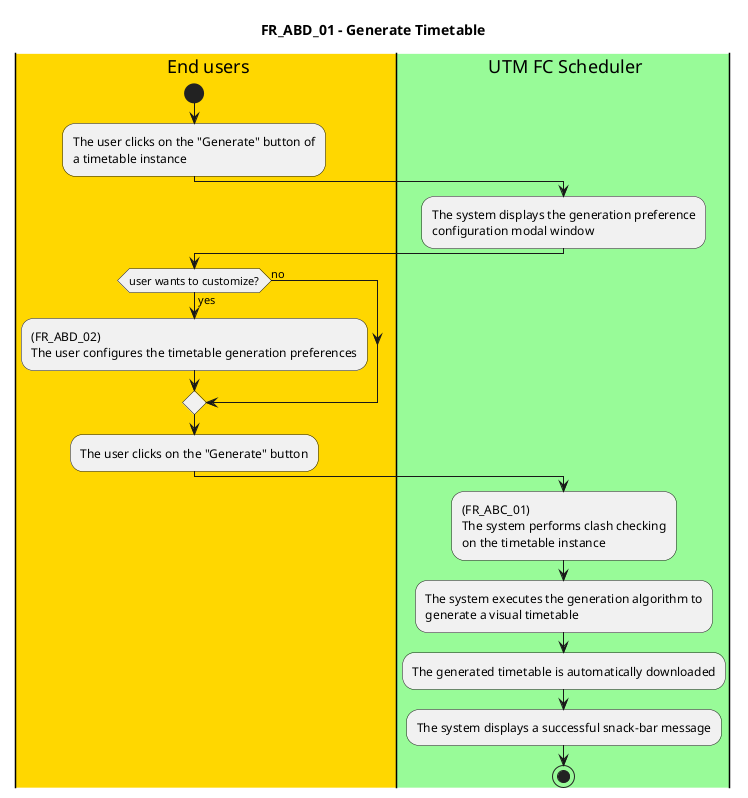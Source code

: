 @startuml FR_ABD_01
title FR_ABD_01 - Generate Timetable


|#gold|eu| End users
|#palegreen|sys| UTM FC Scheduler

|eu|
start

:The user clicks on the "Generate" button of
a timetable instance;

|sys|
:The system displays the generation preference
configuration modal window;

|eu|
if (user wants to customize?) then (yes)
    :(FR_ABD_02)
    The user configures the timetable generation preferences;
else (no)
endif

:The user clicks on the "Generate" button;

|sys|
:(FR_ABC_01)
The system performs clash checking
on the timetable instance;

:The system executes the generation algorithm to
generate a visual timetable;

:The generated timetable is automatically downloaded;

:The system displays a successful snack-bar message;

stop

@enduml
